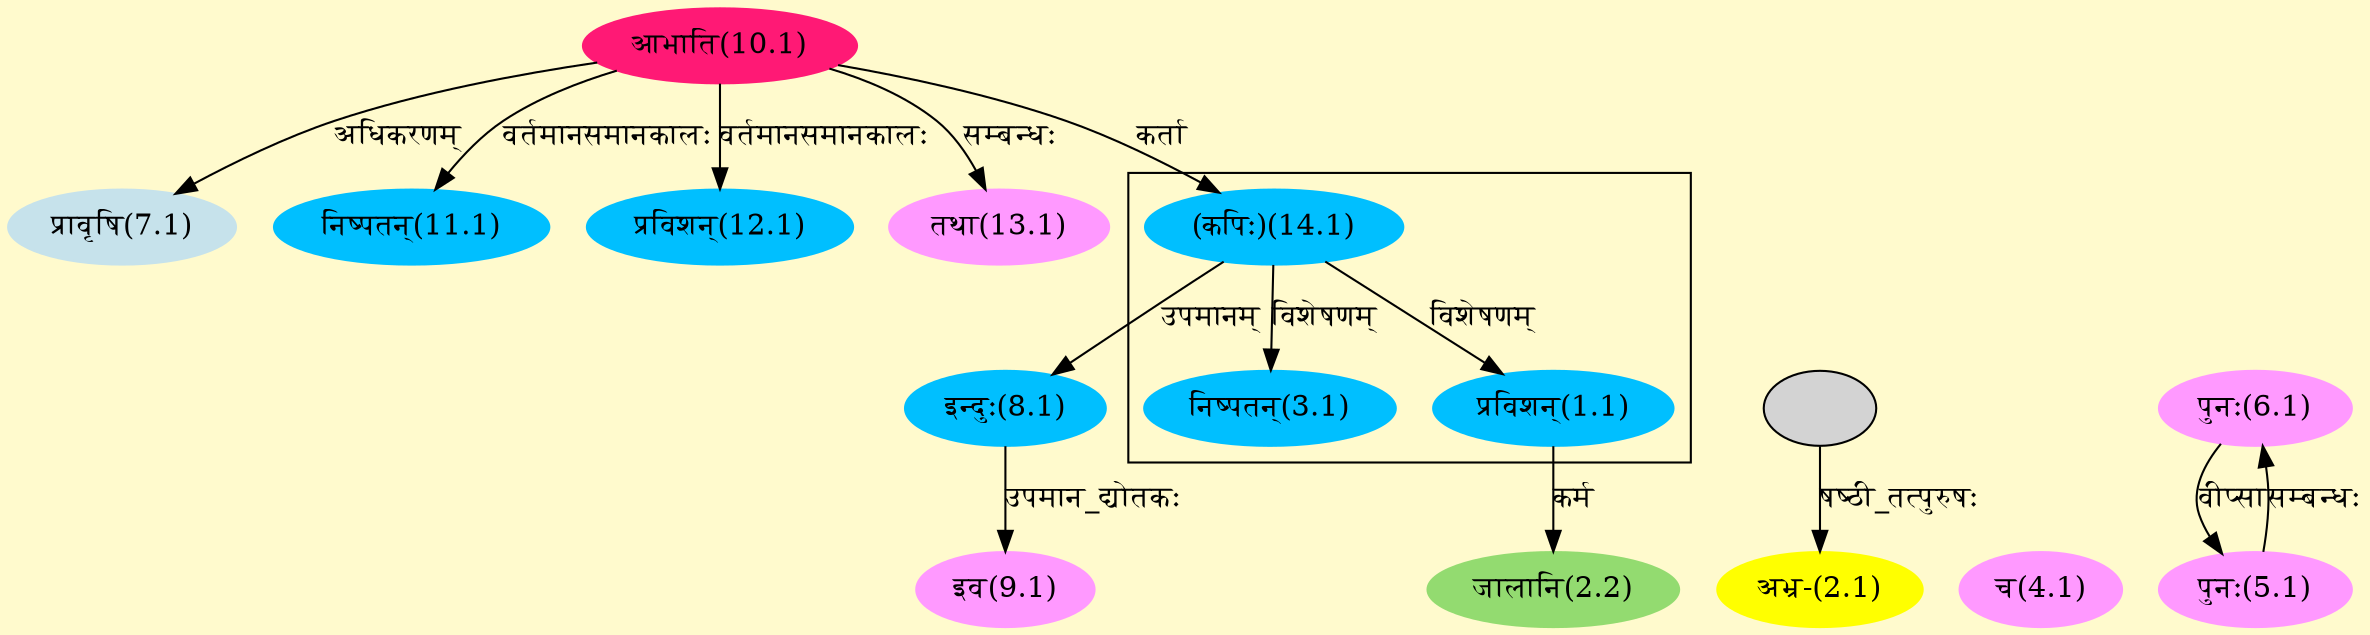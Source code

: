 digraph G{
rankdir=BT;
 compound=true;
 bgcolor="lemonchiffon1";

subgraph cluster_1{
Node1_1 [style=filled, color="#00BFFF" label = "प्रविशन्(1.1)"]
Node14_1 [style=filled, color="#00BFFF" label = "(कपिः)(14.1)"]
Node3_1 [style=filled, color="#00BFFF" label = "निष्पतन्(3.1)"]

}
Node2_1 [style=filled, color="#FFFF00" label = "अभ्र-(2.1)"]
Node6_2 [style=filled, color="" label = ""]
Node2_2 [style=filled, color="#93DB70" label = "जालानि(2.2)"]
Node1_1 [style=filled, color="#00BFFF" label = "प्रविशन्(1.1)"]
Node4_1 [style=filled, color="#FF99FF" label = "च(4.1)"]
Node [style=filled, color="" label = "()"]
Node5_1 [style=filled, color="#FF99FF" label = "पुनः(5.1)"]
Node6_1 [style=filled, color="#FF99FF" label = "पुनः(6.1)"]
Node7_1 [style=filled, color="#C6E2EB" label = "प्रावृषि(7.1)"]
Node10_1 [style=filled, color="#FF1975" label = "आभाति(10.1)"]
Node8_1 [style=filled, color="#00BFFF" label = "इन्दुः(8.1)"]
Node14_1 [style=filled, color="#00BFFF" label = "(कपिः)(14.1)"]
Node9_1 [style=filled, color="#FF99FF" label = "इव(9.1)"]
Node11_1 [style=filled, color="#00BFFF" label = "निष्पतन्(11.1)"]
Node12_1 [style=filled, color="#00BFFF" label = "प्रविशन्(12.1)"]
Node13_1 [style=filled, color="#FF99FF" label = "तथा(13.1)"]
/* Start of Relations section */

Node1_1 -> Node14_1 [  label="विशेषणम्"  dir="back" ]
Node2_1 -> Node6_2 [  label="षष्ठी_तत्पुरुषः"  dir="back" ]
Node2_2 -> Node1_1 [  label="कर्म"  dir="back" ]
Node3_1 -> Node14_1 [  label="विशेषणम्"  dir="back" ]
Node5_1 -> Node6_1 [  label="वीप्सा"  dir="back" ]
Node6_1 -> Node5_1 [  label="सम्बन्धः"  dir="back" ]
Node7_1 -> Node10_1 [  label="अधिकरणम्"  dir="back" ]
Node8_1 -> Node14_1 [  label="उपमानम्"  dir="back" ]
Node9_1 -> Node8_1 [  label="उपमान_द्योतकः"  dir="back" ]
Node11_1 -> Node10_1 [  label="वर्तमानसमानकालः"  dir="back" ]
Node12_1 -> Node10_1 [  label="वर्तमानसमानकालः"  dir="back" ]
Node13_1 -> Node10_1 [  label="सम्बन्धः"  dir="back" ]
Node14_1 -> Node10_1 [  label="कर्ता"  dir="back" ]
}
